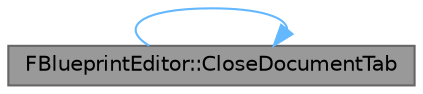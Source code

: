 digraph "FBlueprintEditor::CloseDocumentTab"
{
 // INTERACTIVE_SVG=YES
 // LATEX_PDF_SIZE
  bgcolor="transparent";
  edge [fontname=Helvetica,fontsize=10,labelfontname=Helvetica,labelfontsize=10];
  node [fontname=Helvetica,fontsize=10,shape=box,height=0.2,width=0.4];
  rankdir="LR";
  Node1 [id="Node000001",label="FBlueprintEditor::CloseDocumentTab",height=0.2,width=0.4,color="gray40", fillcolor="grey60", style="filled", fontcolor="black",tooltip="Finds the tab associated with the specified asset, and closes if it is open."];
  Node1 -> Node1 [id="edge1_Node000001_Node000001",color="steelblue1",style="solid",tooltip=" "];
}
